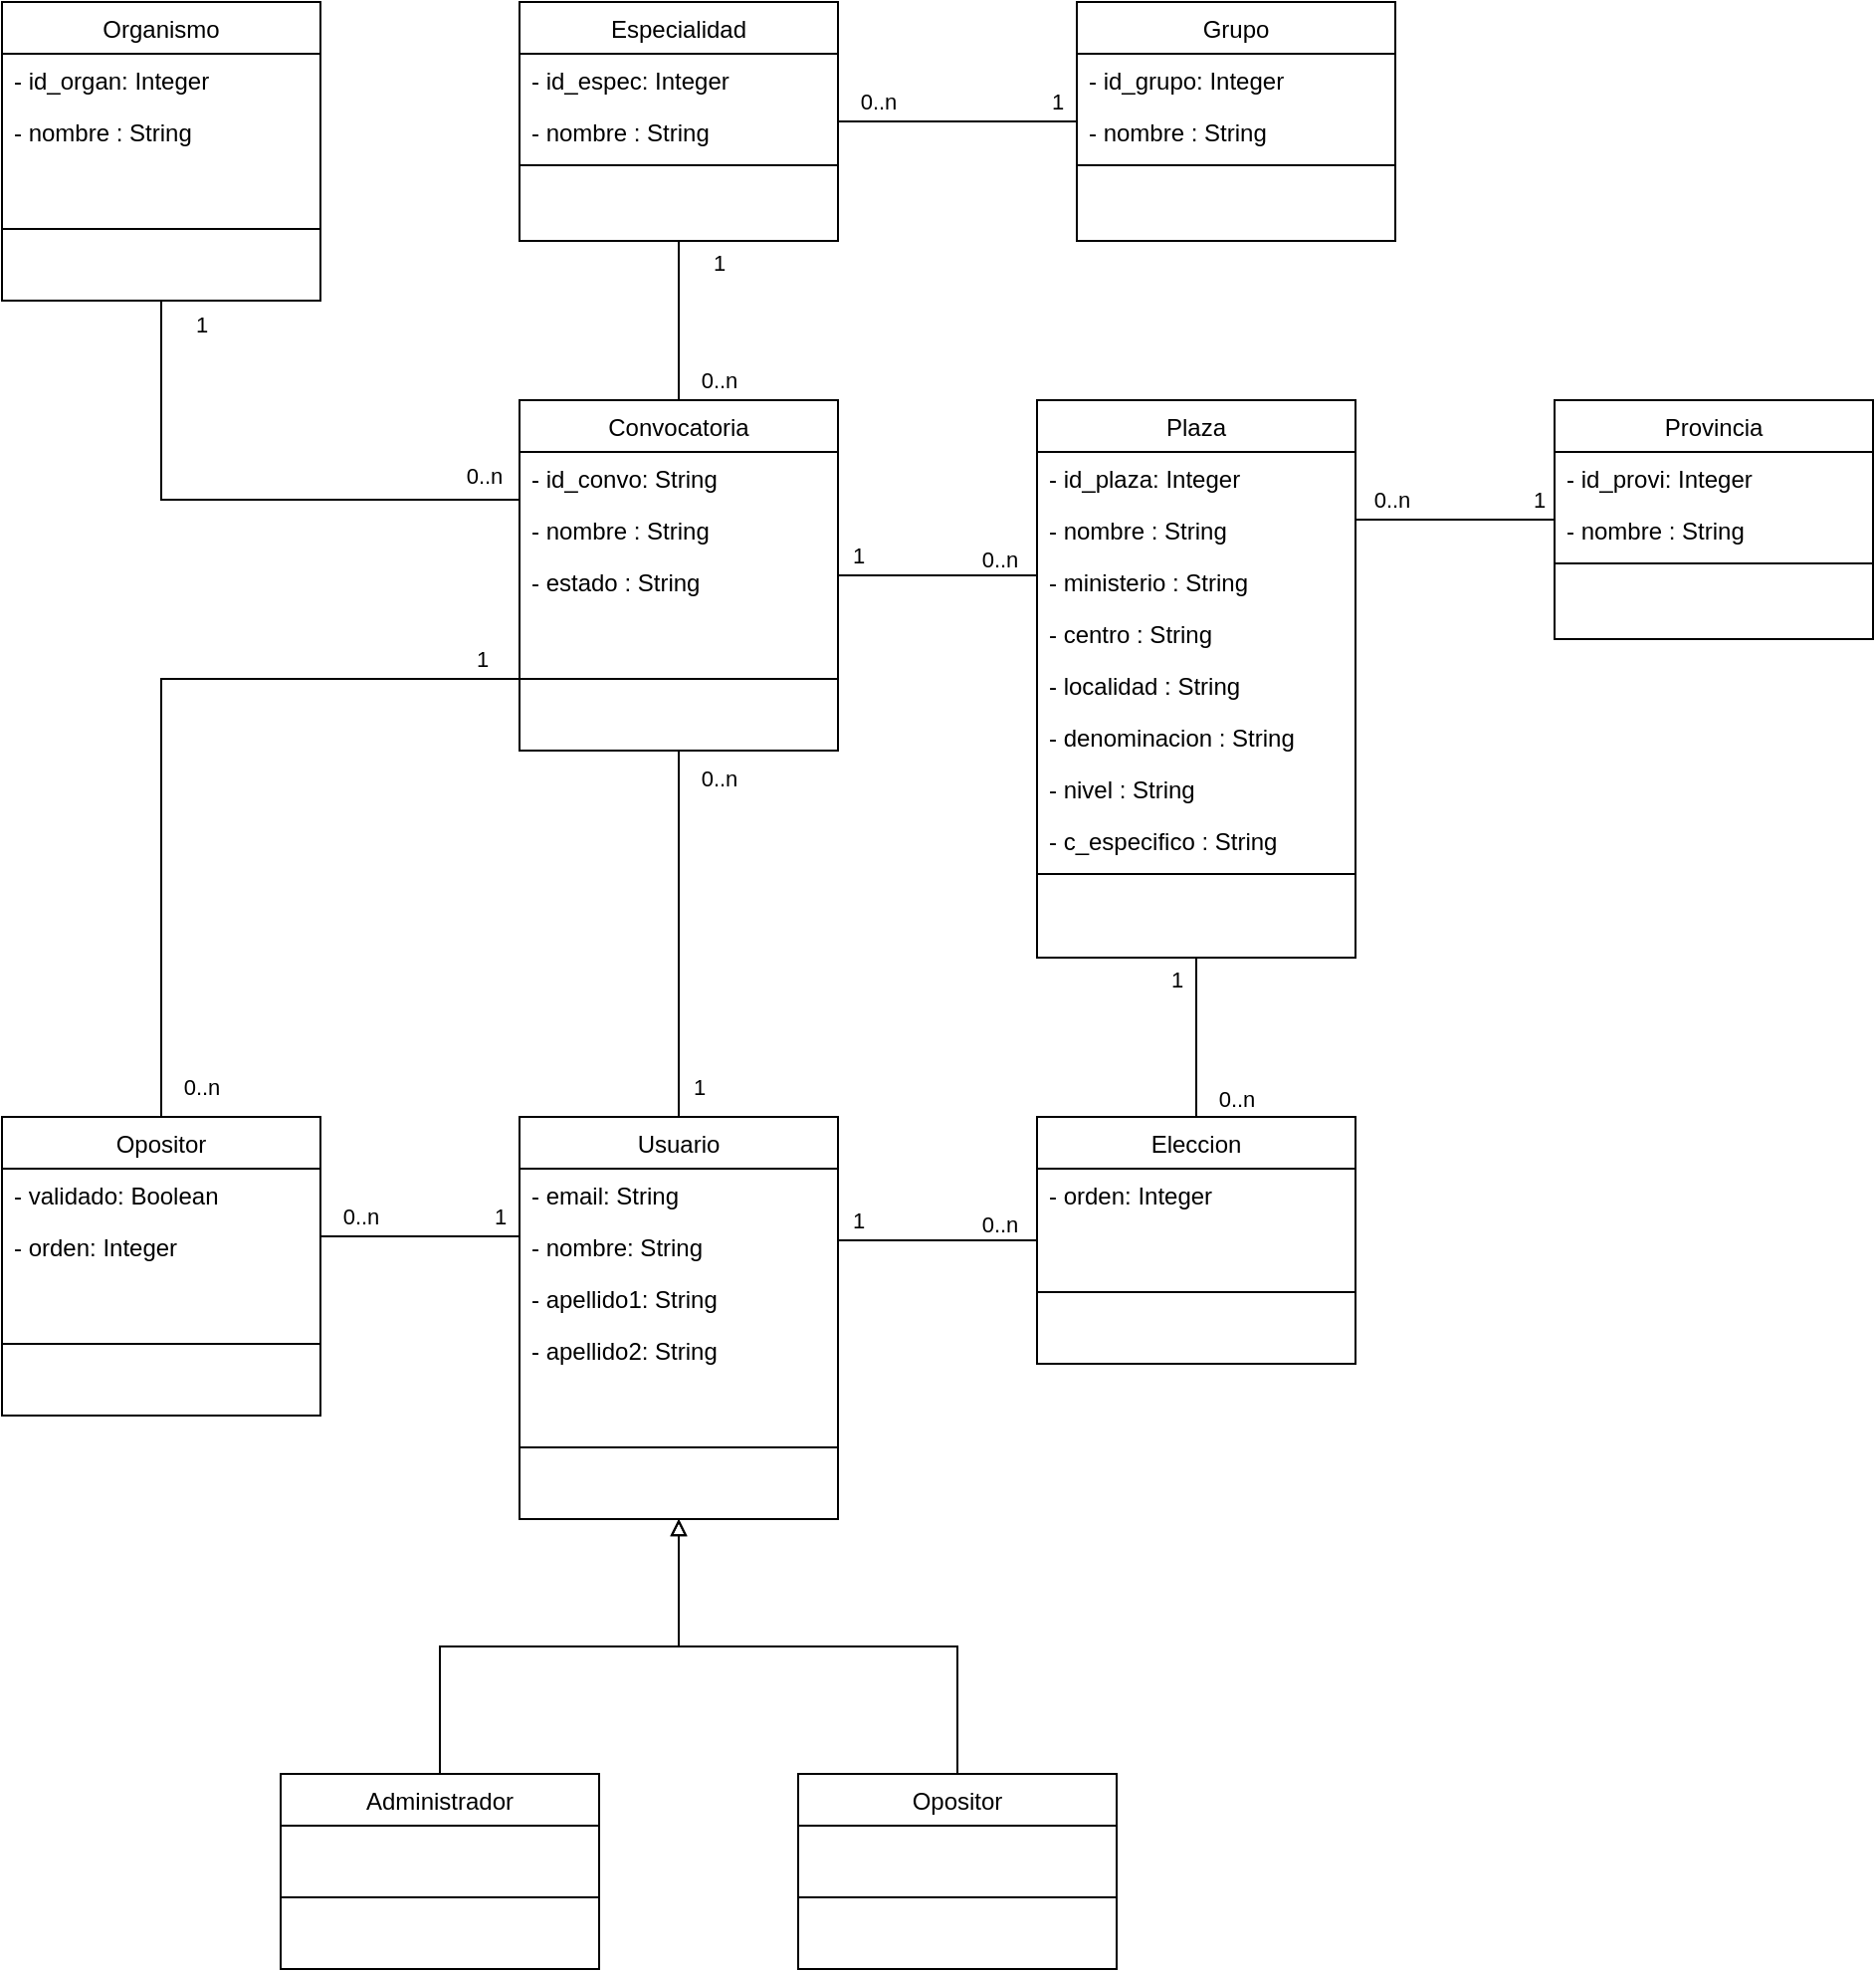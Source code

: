 <mxfile version="16.6.6" type="github">
  <diagram id="C5RBs43oDa-KdzZeNtuy" name="Page-1">
    <mxGraphModel dx="1185" dy="635" grid="1" gridSize="10" guides="1" tooltips="1" connect="1" arrows="1" fold="1" page="1" pageScale="1" pageWidth="827" pageHeight="1169" math="0" shadow="0">
      <root>
        <mxCell id="WIyWlLk6GJQsqaUBKTNV-0" />
        <mxCell id="WIyWlLk6GJQsqaUBKTNV-1" parent="WIyWlLk6GJQsqaUBKTNV-0" />
        <mxCell id="cPd-VQ7A9rN7ERo2Lcjd-0" value="Provincia" style="swimlane;fontStyle=0;align=center;verticalAlign=top;childLayout=stackLayout;horizontal=1;startSize=26;horizontalStack=0;resizeParent=1;resizeLast=0;collapsible=1;marginBottom=0;rounded=0;shadow=0;strokeWidth=1;" parent="WIyWlLk6GJQsqaUBKTNV-1" vertex="1">
          <mxGeometry x="860" y="240" width="160" height="120" as="geometry">
            <mxRectangle x="530" y="610" width="160" height="26" as="alternateBounds" />
          </mxGeometry>
        </mxCell>
        <mxCell id="cPd-VQ7A9rN7ERo2Lcjd-1" value="- id_provi: Integer" style="text;align=left;verticalAlign=top;spacingLeft=4;spacingRight=4;overflow=hidden;rotatable=0;points=[[0,0.5],[1,0.5]];portConstraint=eastwest;" parent="cPd-VQ7A9rN7ERo2Lcjd-0" vertex="1">
          <mxGeometry y="26" width="160" height="26" as="geometry" />
        </mxCell>
        <mxCell id="cPd-VQ7A9rN7ERo2Lcjd-2" value="- nombre : String" style="text;align=left;verticalAlign=top;spacingLeft=4;spacingRight=4;overflow=hidden;rotatable=0;points=[[0,0.5],[1,0.5]];portConstraint=eastwest;rounded=0;shadow=0;html=0;" parent="cPd-VQ7A9rN7ERo2Lcjd-0" vertex="1">
          <mxGeometry y="52" width="160" height="26" as="geometry" />
        </mxCell>
        <mxCell id="cPd-VQ7A9rN7ERo2Lcjd-6" value="" style="line;html=1;strokeWidth=1;align=left;verticalAlign=middle;spacingTop=-1;spacingLeft=3;spacingRight=3;rotatable=0;labelPosition=right;points=[];portConstraint=eastwest;" parent="cPd-VQ7A9rN7ERo2Lcjd-0" vertex="1">
          <mxGeometry y="78" width="160" height="8" as="geometry" />
        </mxCell>
        <mxCell id="8T8IWZVeBzN1i3w2Dnij-60" style="edgeStyle=orthogonalEdgeStyle;rounded=0;orthogonalLoop=1;jettySize=auto;html=1;endArrow=none;endFill=0;" edge="1" parent="WIyWlLk6GJQsqaUBKTNV-1" source="cPd-VQ7A9rN7ERo2Lcjd-9" target="8T8IWZVeBzN1i3w2Dnij-1">
          <mxGeometry relative="1" as="geometry" />
        </mxCell>
        <mxCell id="8T8IWZVeBzN1i3w2Dnij-61" value="1" style="edgeLabel;html=1;align=center;verticalAlign=middle;resizable=0;points=[];" vertex="1" connectable="0" parent="8T8IWZVeBzN1i3w2Dnij-60">
          <mxGeometry x="-0.818" y="1" relative="1" as="geometry">
            <mxPoint x="19" y="3" as="offset" />
          </mxGeometry>
        </mxCell>
        <mxCell id="8T8IWZVeBzN1i3w2Dnij-62" value="0..n" style="edgeLabel;html=1;align=center;verticalAlign=middle;resizable=0;points=[];" vertex="1" connectable="0" parent="8T8IWZVeBzN1i3w2Dnij-60">
          <mxGeometry x="0.768" y="-2" relative="1" as="geometry">
            <mxPoint x="22" y="-1" as="offset" />
          </mxGeometry>
        </mxCell>
        <mxCell id="cPd-VQ7A9rN7ERo2Lcjd-9" value="Especialidad" style="swimlane;fontStyle=0;align=center;verticalAlign=top;childLayout=stackLayout;horizontal=1;startSize=26;horizontalStack=0;resizeParent=1;resizeLast=0;collapsible=1;marginBottom=0;rounded=0;shadow=0;strokeWidth=1;" parent="WIyWlLk6GJQsqaUBKTNV-1" vertex="1">
          <mxGeometry x="340" y="40" width="160" height="120" as="geometry">
            <mxRectangle x="160" y="560" width="160" height="26" as="alternateBounds" />
          </mxGeometry>
        </mxCell>
        <mxCell id="cPd-VQ7A9rN7ERo2Lcjd-10" value="- id_espec: Integer" style="text;align=left;verticalAlign=top;spacingLeft=4;spacingRight=4;overflow=hidden;rotatable=0;points=[[0,0.5],[1,0.5]];portConstraint=eastwest;" parent="cPd-VQ7A9rN7ERo2Lcjd-9" vertex="1">
          <mxGeometry y="26" width="160" height="26" as="geometry" />
        </mxCell>
        <mxCell id="cPd-VQ7A9rN7ERo2Lcjd-11" value="- nombre : String" style="text;align=left;verticalAlign=top;spacingLeft=4;spacingRight=4;overflow=hidden;rotatable=0;points=[[0,0.5],[1,0.5]];portConstraint=eastwest;rounded=0;shadow=0;html=0;" parent="cPd-VQ7A9rN7ERo2Lcjd-9" vertex="1">
          <mxGeometry y="52" width="160" height="26" as="geometry" />
        </mxCell>
        <mxCell id="cPd-VQ7A9rN7ERo2Lcjd-12" value="" style="line;html=1;strokeWidth=1;align=left;verticalAlign=middle;spacingTop=-1;spacingLeft=3;spacingRight=3;rotatable=0;labelPosition=right;points=[];portConstraint=eastwest;" parent="cPd-VQ7A9rN7ERo2Lcjd-9" vertex="1">
          <mxGeometry y="78" width="160" height="8" as="geometry" />
        </mxCell>
        <mxCell id="8T8IWZVeBzN1i3w2Dnij-56" style="edgeStyle=orthogonalEdgeStyle;rounded=0;orthogonalLoop=1;jettySize=auto;html=1;endArrow=none;endFill=0;" edge="1" parent="WIyWlLk6GJQsqaUBKTNV-1" source="cPd-VQ7A9rN7ERo2Lcjd-13" target="8T8IWZVeBzN1i3w2Dnij-1">
          <mxGeometry relative="1" as="geometry">
            <mxPoint x="290" y="340" as="targetPoint" />
            <Array as="points">
              <mxPoint x="160" y="290" />
            </Array>
          </mxGeometry>
        </mxCell>
        <mxCell id="8T8IWZVeBzN1i3w2Dnij-58" value="0..n" style="edgeLabel;html=1;align=center;verticalAlign=middle;resizable=0;points=[];" vertex="1" connectable="0" parent="8T8IWZVeBzN1i3w2Dnij-56">
          <mxGeometry x="0.917" y="1" relative="1" as="geometry">
            <mxPoint x="-7" y="-11" as="offset" />
          </mxGeometry>
        </mxCell>
        <mxCell id="8T8IWZVeBzN1i3w2Dnij-59" value="1" style="edgeLabel;html=1;align=center;verticalAlign=middle;resizable=0;points=[];" vertex="1" connectable="0" parent="8T8IWZVeBzN1i3w2Dnij-56">
          <mxGeometry x="-0.917" relative="1" as="geometry">
            <mxPoint x="20" as="offset" />
          </mxGeometry>
        </mxCell>
        <mxCell id="cPd-VQ7A9rN7ERo2Lcjd-13" value="Organismo" style="swimlane;fontStyle=0;align=center;verticalAlign=top;childLayout=stackLayout;horizontal=1;startSize=26;horizontalStack=0;resizeParent=1;resizeLast=0;collapsible=1;marginBottom=0;rounded=0;shadow=0;strokeWidth=1;" parent="WIyWlLk6GJQsqaUBKTNV-1" vertex="1">
          <mxGeometry x="80" y="40" width="160" height="150" as="geometry">
            <mxRectangle x="160" y="560" width="160" height="26" as="alternateBounds" />
          </mxGeometry>
        </mxCell>
        <mxCell id="cPd-VQ7A9rN7ERo2Lcjd-14" value="- id_organ: Integer" style="text;align=left;verticalAlign=top;spacingLeft=4;spacingRight=4;overflow=hidden;rotatable=0;points=[[0,0.5],[1,0.5]];portConstraint=eastwest;" parent="cPd-VQ7A9rN7ERo2Lcjd-13" vertex="1">
          <mxGeometry y="26" width="160" height="26" as="geometry" />
        </mxCell>
        <mxCell id="cPd-VQ7A9rN7ERo2Lcjd-15" value="- nombre : String" style="text;align=left;verticalAlign=top;spacingLeft=4;spacingRight=4;overflow=hidden;rotatable=0;points=[[0,0.5],[1,0.5]];portConstraint=eastwest;rounded=0;shadow=0;html=0;" parent="cPd-VQ7A9rN7ERo2Lcjd-13" vertex="1">
          <mxGeometry y="52" width="160" height="26" as="geometry" />
        </mxCell>
        <mxCell id="cPd-VQ7A9rN7ERo2Lcjd-16" value="" style="line;html=1;strokeWidth=1;align=left;verticalAlign=middle;spacingTop=-1;spacingLeft=3;spacingRight=3;rotatable=0;labelPosition=right;points=[];portConstraint=eastwest;" parent="cPd-VQ7A9rN7ERo2Lcjd-13" vertex="1">
          <mxGeometry y="78" width="160" height="72" as="geometry" />
        </mxCell>
        <mxCell id="cPd-VQ7A9rN7ERo2Lcjd-17" value="Grupo" style="swimlane;fontStyle=0;align=center;verticalAlign=top;childLayout=stackLayout;horizontal=1;startSize=26;horizontalStack=0;resizeParent=1;resizeLast=0;collapsible=1;marginBottom=0;rounded=0;shadow=0;strokeWidth=1;" parent="WIyWlLk6GJQsqaUBKTNV-1" vertex="1">
          <mxGeometry x="620" y="40" width="160" height="120" as="geometry">
            <mxRectangle x="160" y="560" width="160" height="26" as="alternateBounds" />
          </mxGeometry>
        </mxCell>
        <mxCell id="cPd-VQ7A9rN7ERo2Lcjd-18" value="- id_grupo: Integer" style="text;align=left;verticalAlign=top;spacingLeft=4;spacingRight=4;overflow=hidden;rotatable=0;points=[[0,0.5],[1,0.5]];portConstraint=eastwest;" parent="cPd-VQ7A9rN7ERo2Lcjd-17" vertex="1">
          <mxGeometry y="26" width="160" height="26" as="geometry" />
        </mxCell>
        <mxCell id="cPd-VQ7A9rN7ERo2Lcjd-19" value="- nombre : String" style="text;align=left;verticalAlign=top;spacingLeft=4;spacingRight=4;overflow=hidden;rotatable=0;points=[[0,0.5],[1,0.5]];portConstraint=eastwest;rounded=0;shadow=0;html=0;" parent="cPd-VQ7A9rN7ERo2Lcjd-17" vertex="1">
          <mxGeometry y="52" width="160" height="26" as="geometry" />
        </mxCell>
        <mxCell id="cPd-VQ7A9rN7ERo2Lcjd-20" value="" style="line;html=1;strokeWidth=1;align=left;verticalAlign=middle;spacingTop=-1;spacingLeft=3;spacingRight=3;rotatable=0;labelPosition=right;points=[];portConstraint=eastwest;" parent="cPd-VQ7A9rN7ERo2Lcjd-17" vertex="1">
          <mxGeometry y="78" width="160" height="8" as="geometry" />
        </mxCell>
        <mxCell id="8T8IWZVeBzN1i3w2Dnij-1" value="Convocatoria" style="swimlane;fontStyle=0;align=center;verticalAlign=top;childLayout=stackLayout;horizontal=1;startSize=26;horizontalStack=0;resizeParent=1;resizeLast=0;collapsible=1;marginBottom=0;rounded=0;shadow=0;strokeWidth=1;" vertex="1" parent="WIyWlLk6GJQsqaUBKTNV-1">
          <mxGeometry x="340" y="240" width="160" height="176" as="geometry">
            <mxRectangle x="160" y="560" width="160" height="26" as="alternateBounds" />
          </mxGeometry>
        </mxCell>
        <mxCell id="8T8IWZVeBzN1i3w2Dnij-2" value="- id_convo: String" style="text;align=left;verticalAlign=top;spacingLeft=4;spacingRight=4;overflow=hidden;rotatable=0;points=[[0,0.5],[1,0.5]];portConstraint=eastwest;" vertex="1" parent="8T8IWZVeBzN1i3w2Dnij-1">
          <mxGeometry y="26" width="160" height="26" as="geometry" />
        </mxCell>
        <mxCell id="8T8IWZVeBzN1i3w2Dnij-3" value="- nombre : String" style="text;align=left;verticalAlign=top;spacingLeft=4;spacingRight=4;overflow=hidden;rotatable=0;points=[[0,0.5],[1,0.5]];portConstraint=eastwest;rounded=0;shadow=0;html=0;" vertex="1" parent="8T8IWZVeBzN1i3w2Dnij-1">
          <mxGeometry y="52" width="160" height="26" as="geometry" />
        </mxCell>
        <mxCell id="8T8IWZVeBzN1i3w2Dnij-5" value="- estado : String" style="text;align=left;verticalAlign=top;spacingLeft=4;spacingRight=4;overflow=hidden;rotatable=0;points=[[0,0.5],[1,0.5]];portConstraint=eastwest;rounded=0;shadow=0;html=0;" vertex="1" parent="8T8IWZVeBzN1i3w2Dnij-1">
          <mxGeometry y="78" width="160" height="26" as="geometry" />
        </mxCell>
        <mxCell id="8T8IWZVeBzN1i3w2Dnij-4" value="" style="line;html=1;strokeWidth=1;align=left;verticalAlign=middle;spacingTop=-1;spacingLeft=3;spacingRight=3;rotatable=0;labelPosition=right;points=[];portConstraint=eastwest;" vertex="1" parent="8T8IWZVeBzN1i3w2Dnij-1">
          <mxGeometry y="104" width="160" height="72" as="geometry" />
        </mxCell>
        <mxCell id="8T8IWZVeBzN1i3w2Dnij-7" value="Plaza" style="swimlane;fontStyle=0;align=center;verticalAlign=top;childLayout=stackLayout;horizontal=1;startSize=26;horizontalStack=0;resizeParent=1;resizeLast=0;collapsible=1;marginBottom=0;rounded=0;shadow=0;strokeWidth=1;" vertex="1" parent="WIyWlLk6GJQsqaUBKTNV-1">
          <mxGeometry x="600" y="240" width="160" height="280" as="geometry">
            <mxRectangle x="530" y="610" width="160" height="26" as="alternateBounds" />
          </mxGeometry>
        </mxCell>
        <mxCell id="8T8IWZVeBzN1i3w2Dnij-8" value="- id_plaza: Integer" style="text;align=left;verticalAlign=top;spacingLeft=4;spacingRight=4;overflow=hidden;rotatable=0;points=[[0,0.5],[1,0.5]];portConstraint=eastwest;" vertex="1" parent="8T8IWZVeBzN1i3w2Dnij-7">
          <mxGeometry y="26" width="160" height="26" as="geometry" />
        </mxCell>
        <mxCell id="8T8IWZVeBzN1i3w2Dnij-9" value="- nombre : String" style="text;align=left;verticalAlign=top;spacingLeft=4;spacingRight=4;overflow=hidden;rotatable=0;points=[[0,0.5],[1,0.5]];portConstraint=eastwest;rounded=0;shadow=0;html=0;" vertex="1" parent="8T8IWZVeBzN1i3w2Dnij-7">
          <mxGeometry y="52" width="160" height="26" as="geometry" />
        </mxCell>
        <mxCell id="8T8IWZVeBzN1i3w2Dnij-11" value="- ministerio : String" style="text;align=left;verticalAlign=top;spacingLeft=4;spacingRight=4;overflow=hidden;rotatable=0;points=[[0,0.5],[1,0.5]];portConstraint=eastwest;rounded=0;shadow=0;html=0;" vertex="1" parent="8T8IWZVeBzN1i3w2Dnij-7">
          <mxGeometry y="78" width="160" height="26" as="geometry" />
        </mxCell>
        <mxCell id="8T8IWZVeBzN1i3w2Dnij-12" value="- centro : String" style="text;align=left;verticalAlign=top;spacingLeft=4;spacingRight=4;overflow=hidden;rotatable=0;points=[[0,0.5],[1,0.5]];portConstraint=eastwest;rounded=0;shadow=0;html=0;" vertex="1" parent="8T8IWZVeBzN1i3w2Dnij-7">
          <mxGeometry y="104" width="160" height="26" as="geometry" />
        </mxCell>
        <mxCell id="8T8IWZVeBzN1i3w2Dnij-13" value="- localidad : String" style="text;align=left;verticalAlign=top;spacingLeft=4;spacingRight=4;overflow=hidden;rotatable=0;points=[[0,0.5],[1,0.5]];portConstraint=eastwest;rounded=0;shadow=0;html=0;" vertex="1" parent="8T8IWZVeBzN1i3w2Dnij-7">
          <mxGeometry y="130" width="160" height="26" as="geometry" />
        </mxCell>
        <mxCell id="8T8IWZVeBzN1i3w2Dnij-15" value="- denominacion : String" style="text;align=left;verticalAlign=top;spacingLeft=4;spacingRight=4;overflow=hidden;rotatable=0;points=[[0,0.5],[1,0.5]];portConstraint=eastwest;rounded=0;shadow=0;html=0;" vertex="1" parent="8T8IWZVeBzN1i3w2Dnij-7">
          <mxGeometry y="156" width="160" height="26" as="geometry" />
        </mxCell>
        <mxCell id="8T8IWZVeBzN1i3w2Dnij-14" value="- nivel : String" style="text;align=left;verticalAlign=top;spacingLeft=4;spacingRight=4;overflow=hidden;rotatable=0;points=[[0,0.5],[1,0.5]];portConstraint=eastwest;rounded=0;shadow=0;html=0;" vertex="1" parent="8T8IWZVeBzN1i3w2Dnij-7">
          <mxGeometry y="182" width="160" height="26" as="geometry" />
        </mxCell>
        <mxCell id="8T8IWZVeBzN1i3w2Dnij-16" value="- c_especifico : String" style="text;align=left;verticalAlign=top;spacingLeft=4;spacingRight=4;overflow=hidden;rotatable=0;points=[[0,0.5],[1,0.5]];portConstraint=eastwest;rounded=0;shadow=0;html=0;" vertex="1" parent="8T8IWZVeBzN1i3w2Dnij-7">
          <mxGeometry y="208" width="160" height="26" as="geometry" />
        </mxCell>
        <mxCell id="8T8IWZVeBzN1i3w2Dnij-10" value="" style="line;html=1;strokeWidth=1;align=left;verticalAlign=middle;spacingTop=-1;spacingLeft=3;spacingRight=3;rotatable=0;labelPosition=right;points=[];portConstraint=eastwest;" vertex="1" parent="8T8IWZVeBzN1i3w2Dnij-7">
          <mxGeometry y="234" width="160" height="8" as="geometry" />
        </mxCell>
        <mxCell id="8T8IWZVeBzN1i3w2Dnij-17" value="Eleccion" style="swimlane;fontStyle=0;align=center;verticalAlign=top;childLayout=stackLayout;horizontal=1;startSize=26;horizontalStack=0;resizeParent=1;resizeLast=0;collapsible=1;marginBottom=0;rounded=0;shadow=0;strokeWidth=1;" vertex="1" parent="WIyWlLk6GJQsqaUBKTNV-1">
          <mxGeometry x="600" y="600" width="160" height="124" as="geometry">
            <mxRectangle x="160" y="560" width="160" height="26" as="alternateBounds" />
          </mxGeometry>
        </mxCell>
        <mxCell id="8T8IWZVeBzN1i3w2Dnij-18" value="- orden: Integer" style="text;align=left;verticalAlign=top;spacingLeft=4;spacingRight=4;overflow=hidden;rotatable=0;points=[[0,0.5],[1,0.5]];portConstraint=eastwest;" vertex="1" parent="8T8IWZVeBzN1i3w2Dnij-17">
          <mxGeometry y="26" width="160" height="26" as="geometry" />
        </mxCell>
        <mxCell id="8T8IWZVeBzN1i3w2Dnij-21" value="" style="line;html=1;strokeWidth=1;align=left;verticalAlign=middle;spacingTop=-1;spacingLeft=3;spacingRight=3;rotatable=0;labelPosition=right;points=[];portConstraint=eastwest;" vertex="1" parent="8T8IWZVeBzN1i3w2Dnij-17">
          <mxGeometry y="52" width="160" height="72" as="geometry" />
        </mxCell>
        <mxCell id="8T8IWZVeBzN1i3w2Dnij-24" value="Opositor" style="swimlane;fontStyle=0;align=center;verticalAlign=top;childLayout=stackLayout;horizontal=1;startSize=26;horizontalStack=0;resizeParent=1;resizeLast=0;collapsible=1;marginBottom=0;rounded=0;shadow=0;strokeWidth=1;" vertex="1" parent="WIyWlLk6GJQsqaUBKTNV-1">
          <mxGeometry x="80" y="600" width="160" height="150" as="geometry">
            <mxRectangle x="160" y="560" width="160" height="26" as="alternateBounds" />
          </mxGeometry>
        </mxCell>
        <mxCell id="8T8IWZVeBzN1i3w2Dnij-25" value="- validado: Boolean" style="text;align=left;verticalAlign=top;spacingLeft=4;spacingRight=4;overflow=hidden;rotatable=0;points=[[0,0.5],[1,0.5]];portConstraint=eastwest;" vertex="1" parent="8T8IWZVeBzN1i3w2Dnij-24">
          <mxGeometry y="26" width="160" height="26" as="geometry" />
        </mxCell>
        <mxCell id="8T8IWZVeBzN1i3w2Dnij-27" value="- orden: Integer" style="text;align=left;verticalAlign=top;spacingLeft=4;spacingRight=4;overflow=hidden;rotatable=0;points=[[0,0.5],[1,0.5]];portConstraint=eastwest;" vertex="1" parent="8T8IWZVeBzN1i3w2Dnij-24">
          <mxGeometry y="52" width="160" height="26" as="geometry" />
        </mxCell>
        <mxCell id="8T8IWZVeBzN1i3w2Dnij-26" value="" style="line;html=1;strokeWidth=1;align=left;verticalAlign=middle;spacingTop=-1;spacingLeft=3;spacingRight=3;rotatable=0;labelPosition=right;points=[];portConstraint=eastwest;" vertex="1" parent="8T8IWZVeBzN1i3w2Dnij-24">
          <mxGeometry y="78" width="160" height="72" as="geometry" />
        </mxCell>
        <mxCell id="8T8IWZVeBzN1i3w2Dnij-28" value="Usuario" style="swimlane;fontStyle=0;align=center;verticalAlign=top;childLayout=stackLayout;horizontal=1;startSize=26;horizontalStack=0;resizeParent=1;resizeLast=0;collapsible=1;marginBottom=0;rounded=0;shadow=0;strokeWidth=1;" vertex="1" parent="WIyWlLk6GJQsqaUBKTNV-1">
          <mxGeometry x="340" y="600" width="160" height="202" as="geometry">
            <mxRectangle x="160" y="560" width="160" height="26" as="alternateBounds" />
          </mxGeometry>
        </mxCell>
        <mxCell id="8T8IWZVeBzN1i3w2Dnij-29" value="- email: String" style="text;align=left;verticalAlign=top;spacingLeft=4;spacingRight=4;overflow=hidden;rotatable=0;points=[[0,0.5],[1,0.5]];portConstraint=eastwest;" vertex="1" parent="8T8IWZVeBzN1i3w2Dnij-28">
          <mxGeometry y="26" width="160" height="26" as="geometry" />
        </mxCell>
        <mxCell id="8T8IWZVeBzN1i3w2Dnij-30" value="- nombre: String" style="text;align=left;verticalAlign=top;spacingLeft=4;spacingRight=4;overflow=hidden;rotatable=0;points=[[0,0.5],[1,0.5]];portConstraint=eastwest;" vertex="1" parent="8T8IWZVeBzN1i3w2Dnij-28">
          <mxGeometry y="52" width="160" height="26" as="geometry" />
        </mxCell>
        <mxCell id="8T8IWZVeBzN1i3w2Dnij-32" value="- apellido1: String" style="text;align=left;verticalAlign=top;spacingLeft=4;spacingRight=4;overflow=hidden;rotatable=0;points=[[0,0.5],[1,0.5]];portConstraint=eastwest;" vertex="1" parent="8T8IWZVeBzN1i3w2Dnij-28">
          <mxGeometry y="78" width="160" height="26" as="geometry" />
        </mxCell>
        <mxCell id="8T8IWZVeBzN1i3w2Dnij-33" value="- apellido2: String" style="text;align=left;verticalAlign=top;spacingLeft=4;spacingRight=4;overflow=hidden;rotatable=0;points=[[0,0.5],[1,0.5]];portConstraint=eastwest;" vertex="1" parent="8T8IWZVeBzN1i3w2Dnij-28">
          <mxGeometry y="104" width="160" height="26" as="geometry" />
        </mxCell>
        <mxCell id="8T8IWZVeBzN1i3w2Dnij-31" value="" style="line;html=1;strokeWidth=1;align=left;verticalAlign=middle;spacingTop=-1;spacingLeft=3;spacingRight=3;rotatable=0;labelPosition=right;points=[];portConstraint=eastwest;" vertex="1" parent="8T8IWZVeBzN1i3w2Dnij-28">
          <mxGeometry y="130" width="160" height="72" as="geometry" />
        </mxCell>
        <mxCell id="8T8IWZVeBzN1i3w2Dnij-53" style="edgeStyle=orthogonalEdgeStyle;rounded=0;orthogonalLoop=1;jettySize=auto;html=1;entryX=0.5;entryY=1;entryDx=0;entryDy=0;endArrow=block;endFill=0;" edge="1" parent="WIyWlLk6GJQsqaUBKTNV-1" source="8T8IWZVeBzN1i3w2Dnij-34" target="8T8IWZVeBzN1i3w2Dnij-28">
          <mxGeometry relative="1" as="geometry" />
        </mxCell>
        <mxCell id="8T8IWZVeBzN1i3w2Dnij-34" value="Administrador" style="swimlane;fontStyle=0;align=center;verticalAlign=top;childLayout=stackLayout;horizontal=1;startSize=26;horizontalStack=0;resizeParent=1;resizeLast=0;collapsible=1;marginBottom=0;rounded=0;shadow=0;strokeWidth=1;" vertex="1" parent="WIyWlLk6GJQsqaUBKTNV-1">
          <mxGeometry x="220" y="930" width="160" height="98" as="geometry">
            <mxRectangle x="160" y="560" width="160" height="26" as="alternateBounds" />
          </mxGeometry>
        </mxCell>
        <mxCell id="8T8IWZVeBzN1i3w2Dnij-39" value="" style="line;html=1;strokeWidth=1;align=left;verticalAlign=middle;spacingTop=-1;spacingLeft=3;spacingRight=3;rotatable=0;labelPosition=right;points=[];portConstraint=eastwest;" vertex="1" parent="8T8IWZVeBzN1i3w2Dnij-34">
          <mxGeometry y="26" width="160" height="72" as="geometry" />
        </mxCell>
        <mxCell id="8T8IWZVeBzN1i3w2Dnij-54" style="edgeStyle=orthogonalEdgeStyle;rounded=0;orthogonalLoop=1;jettySize=auto;html=1;entryX=0.5;entryY=1;entryDx=0;entryDy=0;endArrow=block;endFill=0;" edge="1" parent="WIyWlLk6GJQsqaUBKTNV-1" source="8T8IWZVeBzN1i3w2Dnij-46" target="8T8IWZVeBzN1i3w2Dnij-28">
          <mxGeometry relative="1" as="geometry" />
        </mxCell>
        <mxCell id="8T8IWZVeBzN1i3w2Dnij-46" value="Opositor" style="swimlane;fontStyle=0;align=center;verticalAlign=top;childLayout=stackLayout;horizontal=1;startSize=26;horizontalStack=0;resizeParent=1;resizeLast=0;collapsible=1;marginBottom=0;rounded=0;shadow=0;strokeWidth=1;" vertex="1" parent="WIyWlLk6GJQsqaUBKTNV-1">
          <mxGeometry x="480" y="930" width="160" height="98" as="geometry">
            <mxRectangle x="160" y="560" width="160" height="26" as="alternateBounds" />
          </mxGeometry>
        </mxCell>
        <mxCell id="8T8IWZVeBzN1i3w2Dnij-51" value="" style="line;html=1;strokeWidth=1;align=left;verticalAlign=middle;spacingTop=-1;spacingLeft=3;spacingRight=3;rotatable=0;labelPosition=right;points=[];portConstraint=eastwest;" vertex="1" parent="8T8IWZVeBzN1i3w2Dnij-46">
          <mxGeometry y="26" width="160" height="72" as="geometry" />
        </mxCell>
        <mxCell id="8T8IWZVeBzN1i3w2Dnij-63" style="edgeStyle=orthogonalEdgeStyle;rounded=0;orthogonalLoop=1;jettySize=auto;html=1;endArrow=none;endFill=0;" edge="1" parent="WIyWlLk6GJQsqaUBKTNV-1" source="cPd-VQ7A9rN7ERo2Lcjd-17" target="cPd-VQ7A9rN7ERo2Lcjd-9">
          <mxGeometry relative="1" as="geometry">
            <mxPoint x="430" y="170" as="sourcePoint" />
            <mxPoint x="540" y="130" as="targetPoint" />
            <Array as="points">
              <mxPoint x="570" y="100" />
              <mxPoint x="570" y="100" />
            </Array>
          </mxGeometry>
        </mxCell>
        <mxCell id="8T8IWZVeBzN1i3w2Dnij-64" value="1" style="edgeLabel;html=1;align=center;verticalAlign=middle;resizable=0;points=[];" vertex="1" connectable="0" parent="8T8IWZVeBzN1i3w2Dnij-63">
          <mxGeometry x="-0.818" y="1" relative="1" as="geometry">
            <mxPoint x="1" y="-11" as="offset" />
          </mxGeometry>
        </mxCell>
        <mxCell id="8T8IWZVeBzN1i3w2Dnij-65" value="0..n" style="edgeLabel;html=1;align=center;verticalAlign=middle;resizable=0;points=[];" vertex="1" connectable="0" parent="8T8IWZVeBzN1i3w2Dnij-63">
          <mxGeometry x="0.768" y="-2" relative="1" as="geometry">
            <mxPoint x="6" y="-8" as="offset" />
          </mxGeometry>
        </mxCell>
        <mxCell id="8T8IWZVeBzN1i3w2Dnij-69" style="edgeStyle=orthogonalEdgeStyle;rounded=0;orthogonalLoop=1;jettySize=auto;html=1;endArrow=none;endFill=0;" edge="1" parent="WIyWlLk6GJQsqaUBKTNV-1" source="8T8IWZVeBzN1i3w2Dnij-7" target="8T8IWZVeBzN1i3w2Dnij-1">
          <mxGeometry relative="1" as="geometry">
            <mxPoint x="580" y="449.999" as="sourcePoint" />
            <mxPoint x="460" y="449.999" as="targetPoint" />
            <Array as="points">
              <mxPoint x="560" y="328" />
              <mxPoint x="560" y="328" />
            </Array>
          </mxGeometry>
        </mxCell>
        <mxCell id="8T8IWZVeBzN1i3w2Dnij-70" value="1" style="edgeLabel;html=1;align=center;verticalAlign=middle;resizable=0;points=[];" vertex="1" connectable="0" parent="8T8IWZVeBzN1i3w2Dnij-69">
          <mxGeometry x="-0.818" y="1" relative="1" as="geometry">
            <mxPoint x="-81" y="-11" as="offset" />
          </mxGeometry>
        </mxCell>
        <mxCell id="8T8IWZVeBzN1i3w2Dnij-71" value="0..n" style="edgeLabel;html=1;align=center;verticalAlign=middle;resizable=0;points=[];" vertex="1" connectable="0" parent="8T8IWZVeBzN1i3w2Dnij-69">
          <mxGeometry x="0.768" y="-2" relative="1" as="geometry">
            <mxPoint x="69" y="-6" as="offset" />
          </mxGeometry>
        </mxCell>
        <mxCell id="8T8IWZVeBzN1i3w2Dnij-72" style="edgeStyle=orthogonalEdgeStyle;rounded=0;orthogonalLoop=1;jettySize=auto;html=1;endArrow=none;endFill=0;" edge="1" parent="WIyWlLk6GJQsqaUBKTNV-1" source="8T8IWZVeBzN1i3w2Dnij-4" target="8T8IWZVeBzN1i3w2Dnij-24">
          <mxGeometry relative="1" as="geometry">
            <mxPoint x="270" y="450" as="sourcePoint" />
            <mxPoint x="150" y="450" as="targetPoint" />
            <Array as="points">
              <mxPoint x="160" y="380" />
            </Array>
          </mxGeometry>
        </mxCell>
        <mxCell id="8T8IWZVeBzN1i3w2Dnij-73" value="1" style="edgeLabel;html=1;align=center;verticalAlign=middle;resizable=0;points=[];" vertex="1" connectable="0" parent="8T8IWZVeBzN1i3w2Dnij-72">
          <mxGeometry x="-0.818" y="1" relative="1" as="geometry">
            <mxPoint x="17" y="-11" as="offset" />
          </mxGeometry>
        </mxCell>
        <mxCell id="8T8IWZVeBzN1i3w2Dnij-74" value="0..n" style="edgeLabel;html=1;align=center;verticalAlign=middle;resizable=0;points=[];" vertex="1" connectable="0" parent="8T8IWZVeBzN1i3w2Dnij-72">
          <mxGeometry x="0.768" y="-2" relative="1" as="geometry">
            <mxPoint x="22" y="31" as="offset" />
          </mxGeometry>
        </mxCell>
        <mxCell id="8T8IWZVeBzN1i3w2Dnij-75" style="edgeStyle=orthogonalEdgeStyle;rounded=0;orthogonalLoop=1;jettySize=auto;html=1;endArrow=none;endFill=0;" edge="1" parent="WIyWlLk6GJQsqaUBKTNV-1" source="8T8IWZVeBzN1i3w2Dnij-1" target="8T8IWZVeBzN1i3w2Dnij-28">
          <mxGeometry relative="1" as="geometry">
            <mxPoint x="413" y="450" as="sourcePoint" />
            <mxPoint x="413" y="530" as="targetPoint" />
          </mxGeometry>
        </mxCell>
        <mxCell id="8T8IWZVeBzN1i3w2Dnij-76" value="1" style="edgeLabel;html=1;align=center;verticalAlign=middle;resizable=0;points=[];" vertex="1" connectable="0" parent="8T8IWZVeBzN1i3w2Dnij-75">
          <mxGeometry x="-0.818" y="1" relative="1" as="geometry">
            <mxPoint x="9" y="152" as="offset" />
          </mxGeometry>
        </mxCell>
        <mxCell id="8T8IWZVeBzN1i3w2Dnij-77" value="0..n" style="edgeLabel;html=1;align=center;verticalAlign=middle;resizable=0;points=[];" vertex="1" connectable="0" parent="8T8IWZVeBzN1i3w2Dnij-75">
          <mxGeometry x="0.768" y="-2" relative="1" as="geometry">
            <mxPoint x="22" y="-149" as="offset" />
          </mxGeometry>
        </mxCell>
        <mxCell id="8T8IWZVeBzN1i3w2Dnij-81" style="edgeStyle=orthogonalEdgeStyle;rounded=0;orthogonalLoop=1;jettySize=auto;html=1;endArrow=none;endFill=0;" edge="1" parent="WIyWlLk6GJQsqaUBKTNV-1" source="cPd-VQ7A9rN7ERo2Lcjd-0" target="8T8IWZVeBzN1i3w2Dnij-7">
          <mxGeometry relative="1" as="geometry">
            <mxPoint x="890" y="416" as="sourcePoint" />
            <mxPoint x="780" y="300" as="targetPoint" />
            <Array as="points">
              <mxPoint x="780" y="300" />
              <mxPoint x="780" y="300" />
            </Array>
          </mxGeometry>
        </mxCell>
        <mxCell id="8T8IWZVeBzN1i3w2Dnij-82" value="1" style="edgeLabel;html=1;align=center;verticalAlign=middle;resizable=0;points=[];" vertex="1" connectable="0" parent="8T8IWZVeBzN1i3w2Dnij-81">
          <mxGeometry x="-0.818" y="1" relative="1" as="geometry">
            <mxPoint x="1" y="-11" as="offset" />
          </mxGeometry>
        </mxCell>
        <mxCell id="8T8IWZVeBzN1i3w2Dnij-83" value="0..n" style="edgeLabel;html=1;align=center;verticalAlign=middle;resizable=0;points=[];" vertex="1" connectable="0" parent="8T8IWZVeBzN1i3w2Dnij-81">
          <mxGeometry x="0.768" y="-2" relative="1" as="geometry">
            <mxPoint x="6" y="-8" as="offset" />
          </mxGeometry>
        </mxCell>
        <mxCell id="8T8IWZVeBzN1i3w2Dnij-84" style="edgeStyle=orthogonalEdgeStyle;rounded=0;orthogonalLoop=1;jettySize=auto;html=1;endArrow=none;endFill=0;" edge="1" parent="WIyWlLk6GJQsqaUBKTNV-1" source="8T8IWZVeBzN1i3w2Dnij-17" target="8T8IWZVeBzN1i3w2Dnij-28">
          <mxGeometry relative="1" as="geometry">
            <mxPoint x="620" y="750" as="sourcePoint" />
            <mxPoint x="520" y="750" as="targetPoint" />
            <Array as="points">
              <mxPoint x="520" y="662" />
              <mxPoint x="520" y="662" />
            </Array>
          </mxGeometry>
        </mxCell>
        <mxCell id="8T8IWZVeBzN1i3w2Dnij-85" value="1" style="edgeLabel;html=1;align=center;verticalAlign=middle;resizable=0;points=[];" vertex="1" connectable="0" parent="8T8IWZVeBzN1i3w2Dnij-84">
          <mxGeometry x="-0.818" y="1" relative="1" as="geometry">
            <mxPoint x="-81" y="-11" as="offset" />
          </mxGeometry>
        </mxCell>
        <mxCell id="8T8IWZVeBzN1i3w2Dnij-86" value="0..n" style="edgeLabel;html=1;align=center;verticalAlign=middle;resizable=0;points=[];" vertex="1" connectable="0" parent="8T8IWZVeBzN1i3w2Dnij-84">
          <mxGeometry x="0.768" y="-2" relative="1" as="geometry">
            <mxPoint x="69" y="-6" as="offset" />
          </mxGeometry>
        </mxCell>
        <mxCell id="8T8IWZVeBzN1i3w2Dnij-87" style="edgeStyle=orthogonalEdgeStyle;rounded=0;orthogonalLoop=1;jettySize=auto;html=1;endArrow=none;endFill=0;" edge="1" parent="WIyWlLk6GJQsqaUBKTNV-1" source="8T8IWZVeBzN1i3w2Dnij-17" target="8T8IWZVeBzN1i3w2Dnij-7">
          <mxGeometry relative="1" as="geometry">
            <mxPoint x="610" y="672" as="sourcePoint" />
            <mxPoint x="510" y="672" as="targetPoint" />
            <Array as="points" />
          </mxGeometry>
        </mxCell>
        <mxCell id="8T8IWZVeBzN1i3w2Dnij-88" value="1" style="edgeLabel;html=1;align=center;verticalAlign=middle;resizable=0;points=[];" vertex="1" connectable="0" parent="8T8IWZVeBzN1i3w2Dnij-87">
          <mxGeometry x="-0.818" y="1" relative="1" as="geometry">
            <mxPoint x="-9" y="-62" as="offset" />
          </mxGeometry>
        </mxCell>
        <mxCell id="8T8IWZVeBzN1i3w2Dnij-89" value="0..n" style="edgeLabel;html=1;align=center;verticalAlign=middle;resizable=0;points=[];" vertex="1" connectable="0" parent="8T8IWZVeBzN1i3w2Dnij-87">
          <mxGeometry x="0.768" y="-2" relative="1" as="geometry">
            <mxPoint x="18" y="61" as="offset" />
          </mxGeometry>
        </mxCell>
        <mxCell id="8T8IWZVeBzN1i3w2Dnij-90" style="edgeStyle=orthogonalEdgeStyle;rounded=0;orthogonalLoop=1;jettySize=auto;html=1;endArrow=none;endFill=0;" edge="1" parent="WIyWlLk6GJQsqaUBKTNV-1" source="8T8IWZVeBzN1i3w2Dnij-28" target="8T8IWZVeBzN1i3w2Dnij-24">
          <mxGeometry relative="1" as="geometry">
            <mxPoint x="350" y="680" as="sourcePoint" />
            <mxPoint x="250" y="680" as="targetPoint" />
            <Array as="points">
              <mxPoint x="310" y="660" />
              <mxPoint x="310" y="660" />
            </Array>
          </mxGeometry>
        </mxCell>
        <mxCell id="8T8IWZVeBzN1i3w2Dnij-91" value="1" style="edgeLabel;html=1;align=center;verticalAlign=middle;resizable=0;points=[];" vertex="1" connectable="0" parent="8T8IWZVeBzN1i3w2Dnij-90">
          <mxGeometry x="-0.818" y="1" relative="1" as="geometry">
            <mxPoint x="-1" y="-11" as="offset" />
          </mxGeometry>
        </mxCell>
        <mxCell id="8T8IWZVeBzN1i3w2Dnij-92" value="0..n" style="edgeLabel;html=1;align=center;verticalAlign=middle;resizable=0;points=[];" vertex="1" connectable="0" parent="8T8IWZVeBzN1i3w2Dnij-90">
          <mxGeometry x="0.768" y="-2" relative="1" as="geometry">
            <mxPoint x="8" y="-8" as="offset" />
          </mxGeometry>
        </mxCell>
      </root>
    </mxGraphModel>
  </diagram>
</mxfile>
